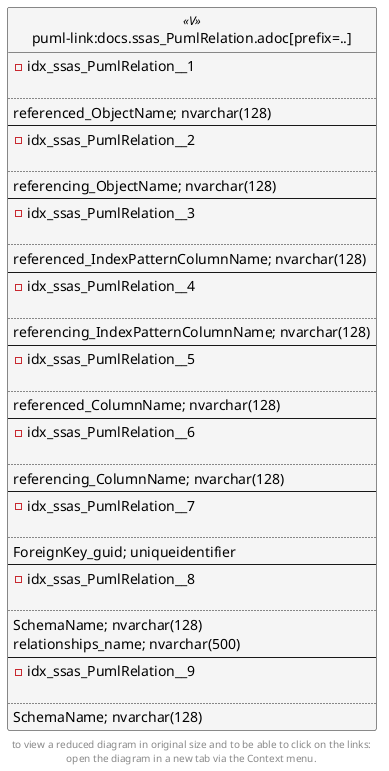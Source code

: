 @startuml
left to right direction
'top to bottom direction
hide circle
'avoide "." issues:
set namespaceSeparator none


skinparam class {
  BackgroundColor White
  BackgroundColor<<FN>> Yellow
  BackgroundColor<<FS>> Yellow
  BackgroundColor<<FT>> LightGray
  BackgroundColor<<IF>> Yellow
  BackgroundColor<<IS>> Yellow
  BackgroundColor<<P>> Aqua
  BackgroundColor<<PC>> Aqua
  BackgroundColor<<SN>> Yellow
  BackgroundColor<<SO>> SlateBlue
  BackgroundColor<<TF>> LightGray
  BackgroundColor<<TR>> Tomato
  BackgroundColor<<U>> White
  BackgroundColor<<V>> WhiteSmoke
  BackgroundColor<<X>> Aqua
}


entity "puml-link:docs.ssas_PumlRelation.adoc[prefix=..]" as docs.ssas_PumlRelation << V >> {
- idx_ssas_PumlRelation__1

..
referenced_ObjectName; nvarchar(128)
--
- idx_ssas_PumlRelation__2

..
referencing_ObjectName; nvarchar(128)
--
- idx_ssas_PumlRelation__3

..
referenced_IndexPatternColumnName; nvarchar(128)
--
- idx_ssas_PumlRelation__4

..
referencing_IndexPatternColumnName; nvarchar(128)
--
- idx_ssas_PumlRelation__5

..
referenced_ColumnName; nvarchar(128)
--
- idx_ssas_PumlRelation__6

..
referencing_ColumnName; nvarchar(128)
--
- idx_ssas_PumlRelation__7

..
ForeignKey_guid; uniqueidentifier
--
- idx_ssas_PumlRelation__8

..
SchemaName; nvarchar(128)
relationships_name; nvarchar(500)
--
- idx_ssas_PumlRelation__9

..
SchemaName; nvarchar(128)
}


footer
to view a reduced diagram in original size and to be able to click on the links:
open the diagram in a new tab via the Context menu.
end footer

@enduml

